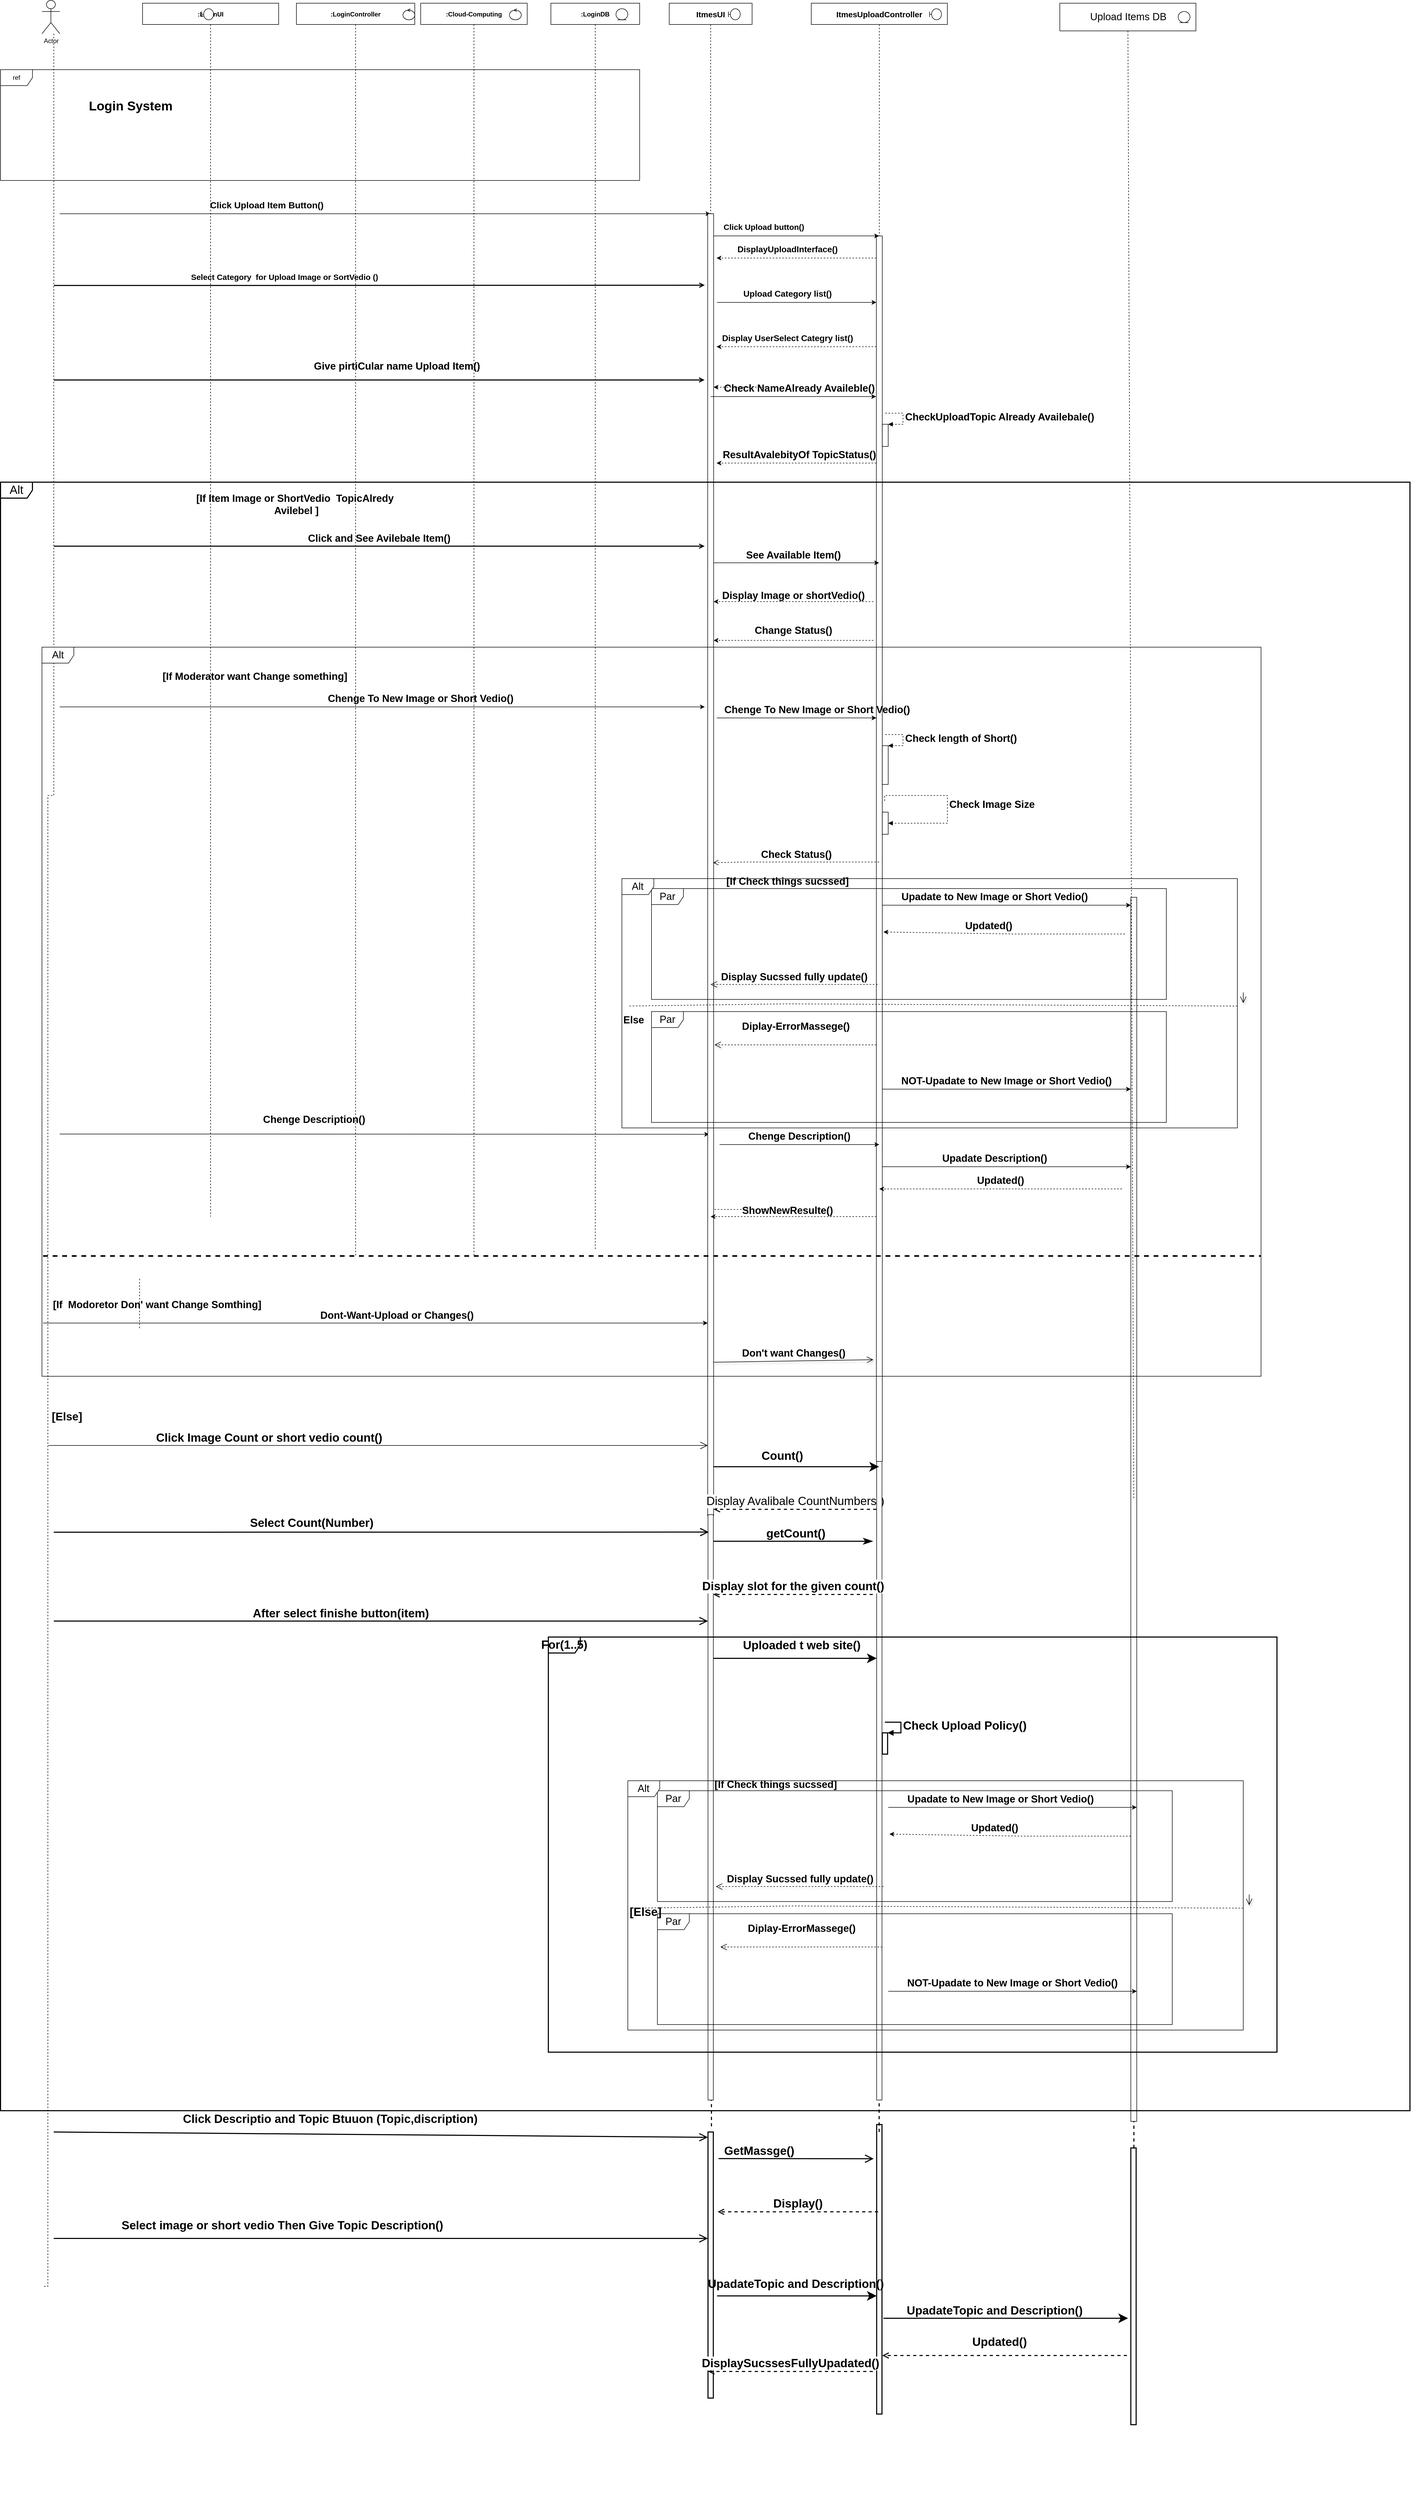 <mxfile version="20.4.0" type="device"><diagram id="O7pWeG9F_YyGVELq211X" name="Page-1"><mxGraphModel dx="5370" dy="1220" grid="1" gridSize="10" guides="1" tooltips="1" connect="1" arrows="1" fold="1" page="1" pageScale="1" pageWidth="850" pageHeight="1100" math="0" shadow="0"><root><mxCell id="0"/><mxCell id="1" parent="0"/><mxCell id="PBhsxK_g1EyP5RGGcFAa-299" value="" style="group" parent="1" vertex="1" connectable="0"><mxGeometry x="-3070" y="90" width="2370" height="4690" as="geometry"/></mxCell><mxCell id="PBhsxK_g1EyP5RGGcFAa-300" value="" style="group" parent="PBhsxK_g1EyP5RGGcFAa-299" vertex="1" connectable="0"><mxGeometry width="2370" height="4690" as="geometry"/></mxCell><mxCell id="PBhsxK_g1EyP5RGGcFAa-301" value=":LoginUI" style="shape=umlLifeline;perimeter=lifelinePerimeter;container=1;collapsible=0;recursiveResize=0;rounded=0;shadow=0;strokeWidth=1;fontStyle=1" parent="PBhsxK_g1EyP5RGGcFAa-300" vertex="1"><mxGeometry x="267.042" width="255.915" height="2280" as="geometry"/></mxCell><mxCell id="PBhsxK_g1EyP5RGGcFAa-302" value="" style="shape=umlBoundary;whiteSpace=wrap;html=1;" parent="PBhsxK_g1EyP5RGGcFAa-301" vertex="1"><mxGeometry x="111.268" y="10.411" width="22.254" height="20.822" as="geometry"/></mxCell><mxCell id="PBhsxK_g1EyP5RGGcFAa-303" value="[If Moderator want Change something]" style="text;align=center;fontStyle=1;verticalAlign=middle;spacingLeft=3;spacingRight=3;strokeColor=none;rotatable=0;points=[[0,0.5],[1,0.5]];portConstraint=eastwest;fontSize=19;html=0;" parent="PBhsxK_g1EyP5RGGcFAa-301" vertex="1"><mxGeometry x="166.901" y="1249.315" width="89.014" height="27.068" as="geometry"/></mxCell><mxCell id="PBhsxK_g1EyP5RGGcFAa-304" style="rounded=0;orthogonalLoop=1;jettySize=auto;html=1;entryX=0.236;entryY=0.707;entryDx=0;entryDy=0;entryPerimeter=0;" parent="PBhsxK_g1EyP5RGGcFAa-301" target="PBhsxK_g1EyP5RGGcFAa-328" edge="1"><mxGeometry relative="1" as="geometry"><mxPoint x="-155.775" y="2124.877" as="sourcePoint"/><mxPoint x="1057.042" y="2134.247" as="targetPoint"/><Array as="points"><mxPoint x="211.408" y="2124.877"/></Array></mxGeometry></mxCell><mxCell id="PBhsxK_g1EyP5RGGcFAa-305" value=":LoginController" style="shape=umlLifeline;perimeter=lifelinePerimeter;container=1;collapsible=0;recursiveResize=0;rounded=0;shadow=0;strokeWidth=1;fontStyle=1" parent="PBhsxK_g1EyP5RGGcFAa-300" vertex="1"><mxGeometry x="556.338" width="222.535" height="2352.877" as="geometry"/></mxCell><mxCell id="PBhsxK_g1EyP5RGGcFAa-306" value="" style="ellipse;shape=umlControl;whiteSpace=wrap;html=1;" parent="PBhsxK_g1EyP5RGGcFAa-305" vertex="1"><mxGeometry x="200.282" y="10.411" width="22.254" height="20.822" as="geometry"/></mxCell><mxCell id="PBhsxK_g1EyP5RGGcFAa-307" value="Select Category  for Upload Image or SortVedio ()" style="text;align=center;fontStyle=1;verticalAlign=middle;spacingLeft=3;spacingRight=3;strokeColor=none;rotatable=0;points=[[0,0.5],[1,0.5]];portConstraint=eastwest;fontSize=15;html=0;" parent="PBhsxK_g1EyP5RGGcFAa-305" vertex="1"><mxGeometry x="-66.761" y="499.726" width="89.014" height="27.068" as="geometry"/></mxCell><mxCell id="PBhsxK_g1EyP5RGGcFAa-308" value="[If Item Image or ShortVedio  TopicAlredy &#10;Avilebel ]" style="text;align=center;fontStyle=1;verticalAlign=middle;spacingLeft=3;spacingRight=3;strokeColor=none;rotatable=0;points=[[0,0.5],[1,0.5]];portConstraint=eastwest;fontSize=19;html=0;" parent="PBhsxK_g1EyP5RGGcFAa-305" vertex="1"><mxGeometry x="-44.507" y="926.575" width="89.014" height="27.068" as="geometry"/></mxCell><mxCell id="PBhsxK_g1EyP5RGGcFAa-309" style="rounded=0;orthogonalLoop=1;jettySize=auto;html=1;endArrow=open;endFill=0;strokeWidth=2;" parent="PBhsxK_g1EyP5RGGcFAa-305" edge="1"><mxGeometry relative="1" as="geometry"><mxPoint x="-455.919" y="1020.274" as="sourcePoint"/><mxPoint x="767.468" y="1020.274" as="targetPoint"/><Array as="points"><mxPoint x="-77.609" y="1020.274"/></Array></mxGeometry></mxCell><mxCell id="PBhsxK_g1EyP5RGGcFAa-310" value="&#10;Click and See Avilebale Item()" style="text;align=center;fontStyle=1;verticalAlign=middle;spacingLeft=3;spacingRight=3;strokeColor=none;rotatable=0;points=[[0,0.5],[1,0.5]];portConstraint=eastwest;fontSize=19;html=0;" parent="PBhsxK_g1EyP5RGGcFAa-305" vertex="1"><mxGeometry x="111.268" y="978.63" width="89.014" height="27.068" as="geometry"/></mxCell><mxCell id="PBhsxK_g1EyP5RGGcFAa-311" style="rounded=0;orthogonalLoop=1;jettySize=auto;html=1;" parent="PBhsxK_g1EyP5RGGcFAa-305" edge="1"><mxGeometry relative="1" as="geometry"><mxPoint x="-445.07" y="1322.192" as="sourcePoint"/><mxPoint x="767.746" y="1322.192" as="targetPoint"/><Array as="points"><mxPoint x="-66.761" y="1322.192"/></Array></mxGeometry></mxCell><mxCell id="PBhsxK_g1EyP5RGGcFAa-312" value="Chenge Description()" style="text;align=center;fontStyle=1;verticalAlign=middle;spacingLeft=3;spacingRight=3;strokeColor=none;rotatable=0;points=[[0,0.5],[1,0.5]];portConstraint=eastwest;fontSize=19;html=0;" parent="PBhsxK_g1EyP5RGGcFAa-305" vertex="1"><mxGeometry x="-11.127" y="2082.192" width="89.014" height="27.068" as="geometry"/></mxCell><mxCell id="PBhsxK_g1EyP5RGGcFAa-313" value=":Cloud-Computing" style="shape=umlLifeline;perimeter=lifelinePerimeter;container=1;collapsible=0;recursiveResize=0;rounded=0;shadow=0;strokeWidth=1;fontStyle=1" parent="PBhsxK_g1EyP5RGGcFAa-300" vertex="1"><mxGeometry x="790" width="200.282" height="2352.877" as="geometry"/></mxCell><mxCell id="PBhsxK_g1EyP5RGGcFAa-314" value="" style="ellipse;shape=umlControl;whiteSpace=wrap;html=1;" parent="PBhsxK_g1EyP5RGGcFAa-313" vertex="1"><mxGeometry x="166.901" y="10.411" width="22.254" height="20.822" as="geometry"/></mxCell><mxCell id="PBhsxK_g1EyP5RGGcFAa-315" value=":LoginDB" style="shape=umlLifeline;perimeter=lifelinePerimeter;container=1;collapsible=0;recursiveResize=0;rounded=0;shadow=0;strokeWidth=1;fontStyle=1" parent="PBhsxK_g1EyP5RGGcFAa-300" vertex="1"><mxGeometry x="1034.789" width="166.901" height="2342.466" as="geometry"/></mxCell><mxCell id="PBhsxK_g1EyP5RGGcFAa-316" value="" style="ellipse;shape=umlEntity;whiteSpace=wrap;html=1;" parent="PBhsxK_g1EyP5RGGcFAa-315" vertex="1"><mxGeometry x="122.394" y="10.411" width="22.254" height="20.822" as="geometry"/></mxCell><mxCell id="PBhsxK_g1EyP5RGGcFAa-317" style="rounded=0;orthogonalLoop=1;jettySize=auto;html=1;endArrow=open;endFill=0;strokeWidth=2;" parent="PBhsxK_g1EyP5RGGcFAa-315" edge="1"><mxGeometry relative="1" as="geometry"><mxPoint x="-934.37" y="530.345" as="sourcePoint"/><mxPoint x="289.296" y="529.918" as="targetPoint"/><Array as="points"><mxPoint x="-556.06" y="530.345"/></Array></mxGeometry></mxCell><mxCell id="PBhsxK_g1EyP5RGGcFAa-318" style="rounded=0;orthogonalLoop=1;jettySize=auto;html=1;endArrow=open;endFill=0;strokeWidth=2;" parent="PBhsxK_g1EyP5RGGcFAa-315" edge="1"><mxGeometry relative="1" as="geometry"><mxPoint x="-934.648" y="707.945" as="sourcePoint"/><mxPoint x="288.739" y="707.945" as="targetPoint"/><Array as="points"><mxPoint x="-556.338" y="707.945"/></Array></mxGeometry></mxCell><mxCell id="PBhsxK_g1EyP5RGGcFAa-319" style="edgeStyle=orthogonalEdgeStyle;rounded=0;orthogonalLoop=1;jettySize=auto;html=1;dashed=1;endArrow=none;endFill=0;startArrow=none;" parent="PBhsxK_g1EyP5RGGcFAa-300" source="PBhsxK_g1EyP5RGGcFAa-397" edge="1"><mxGeometry relative="1" as="geometry"><mxPoint x="261.479" y="2394.521" as="targetPoint"/><Array as="points"><mxPoint x="261.479" y="2384.11"/><mxPoint x="267.042" y="2384.11"/></Array><mxPoint x="105.704" y="687.123" as="sourcePoint"/></mxGeometry></mxCell><mxCell id="PBhsxK_g1EyP5RGGcFAa-320" value="Actor" style="shape=umlActor;verticalLabelPosition=bottom;verticalAlign=top;html=1;" parent="PBhsxK_g1EyP5RGGcFAa-300" vertex="1"><mxGeometry x="78.004" y="-5.21" width="33.38" height="62.466" as="geometry"/></mxCell><mxCell id="PBhsxK_g1EyP5RGGcFAa-321" value="ref" style="shape=umlFrame;whiteSpace=wrap;html=1;" parent="PBhsxK_g1EyP5RGGcFAa-300" vertex="1"><mxGeometry y="124.932" width="1201.69" height="208.219" as="geometry"/></mxCell><mxCell id="PBhsxK_g1EyP5RGGcFAa-322" value="Login System" style="text;align=center;fontStyle=1;verticalAlign=middle;spacingLeft=3;spacingRight=3;strokeColor=none;rotatable=0;points=[[0,0.5],[1,0.5]];portConstraint=eastwest;fontSize=24;" parent="PBhsxK_g1EyP5RGGcFAa-300" vertex="1"><mxGeometry x="200.282" y="176.986" width="89.014" height="27.068" as="geometry"/></mxCell><mxCell id="PBhsxK_g1EyP5RGGcFAa-323" style="rounded=0;orthogonalLoop=1;jettySize=auto;html=1;" parent="PBhsxK_g1EyP5RGGcFAa-300" target="PBhsxK_g1EyP5RGGcFAa-325" edge="1"><mxGeometry relative="1" as="geometry"><mxPoint x="111.268" y="395.616" as="sourcePoint"/><Array as="points"><mxPoint x="489.577" y="395.616"/></Array></mxGeometry></mxCell><mxCell id="PBhsxK_g1EyP5RGGcFAa-324" value="" style="edgeStyle=orthogonalEdgeStyle;rounded=0;orthogonalLoop=1;jettySize=auto;html=1;dashed=1;endArrow=none;endFill=0;" parent="PBhsxK_g1EyP5RGGcFAa-300" source="PBhsxK_g1EyP5RGGcFAa-320" edge="1"><mxGeometry relative="1" as="geometry"><mxPoint x="80" y="4290" as="targetPoint"/><Array as="points"><mxPoint x="100.141" y="1488.767"/><mxPoint x="89.014" y="1488.767"/></Array><mxPoint x="105.704" y="62.466" as="sourcePoint"/></mxGeometry></mxCell><mxCell id="PBhsxK_g1EyP5RGGcFAa-325" value="ItmesUI" style="shape=umlLifeline;perimeter=lifelinePerimeter;container=1;collapsible=0;recursiveResize=0;rounded=0;shadow=0;strokeWidth=1;fontStyle=1;fontSize=15;" parent="PBhsxK_g1EyP5RGGcFAa-300" vertex="1"><mxGeometry x="1257.324" width="155.775" height="3800.0" as="geometry"/></mxCell><mxCell id="PBhsxK_g1EyP5RGGcFAa-326" value="" style="shape=umlBoundary;whiteSpace=wrap;html=1;" parent="PBhsxK_g1EyP5RGGcFAa-325" vertex="1"><mxGeometry x="111.268" y="10.411" width="22.254" height="20.822" as="geometry"/></mxCell><mxCell id="PBhsxK_g1EyP5RGGcFAa-327" style="edgeStyle=none;rounded=0;orthogonalLoop=1;jettySize=auto;html=1;dashed=1;fontSize=19;endArrow=classic;endFill=1;" parent="PBhsxK_g1EyP5RGGcFAa-325" source="PBhsxK_g1EyP5RGGcFAa-328" target="PBhsxK_g1EyP5RGGcFAa-325" edge="1"><mxGeometry relative="1" as="geometry"/></mxCell><mxCell id="PBhsxK_g1EyP5RGGcFAa-328" value="" style="html=1;points=[];perimeter=orthogonalPerimeter;fontSize=15;" parent="PBhsxK_g1EyP5RGGcFAa-325" vertex="1"><mxGeometry x="72.324" y="395.616" width="11.127" height="2446.575" as="geometry"/></mxCell><mxCell id="PBhsxK_g1EyP5RGGcFAa-329" value="Click Upload Item Button()" style="text;align=center;fontStyle=1;verticalAlign=middle;spacingLeft=3;spacingRight=3;strokeColor=none;rotatable=0;points=[[0,0.5],[1,0.5]];portConstraint=eastwest;fontSize=17;" parent="PBhsxK_g1EyP5RGGcFAa-300" vertex="1"><mxGeometry x="456.197" y="364.384" width="89.014" height="27.068" as="geometry"/></mxCell><mxCell id="PBhsxK_g1EyP5RGGcFAa-330" value="ItmesUploadController" style="shape=umlLifeline;perimeter=lifelinePerimeter;container=1;collapsible=0;recursiveResize=0;rounded=0;shadow=0;strokeWidth=1;fontStyle=1;fontSize=15;" parent="PBhsxK_g1EyP5RGGcFAa-300" vertex="1"><mxGeometry x="1524.366" width="255.915" height="2935.89" as="geometry"/></mxCell><mxCell id="PBhsxK_g1EyP5RGGcFAa-331" value="" style="shape=umlBoundary;whiteSpace=wrap;html=1;" parent="PBhsxK_g1EyP5RGGcFAa-330" vertex="1"><mxGeometry x="222.535" y="10.411" width="22.254" height="20.822" as="geometry"/></mxCell><mxCell id="PBhsxK_g1EyP5RGGcFAa-332" value="" style="html=1;points=[];perimeter=orthogonalPerimeter;fontSize=15;" parent="PBhsxK_g1EyP5RGGcFAa-330" vertex="1"><mxGeometry x="122.39" y="437.26" width="11.13" height="2302.74" as="geometry"/></mxCell><mxCell id="PBhsxK_g1EyP5RGGcFAa-333" style="edgeStyle=none;rounded=0;orthogonalLoop=1;jettySize=auto;html=1;fontSize=15;" parent="PBhsxK_g1EyP5RGGcFAa-330" edge="1"><mxGeometry relative="1" as="geometry"><mxPoint x="-177.472" y="562.192" as="sourcePoint"/><mxPoint x="122.394" y="562.192" as="targetPoint"/><Array as="points"><mxPoint x="-16.134" y="562.192"/></Array></mxGeometry></mxCell><mxCell id="PBhsxK_g1EyP5RGGcFAa-334" value="" style="html=1;points=[];perimeter=orthogonalPerimeter;fontSize=19;" parent="PBhsxK_g1EyP5RGGcFAa-330" vertex="1"><mxGeometry x="133.521" y="791.233" width="11.127" height="41.644" as="geometry"/></mxCell><mxCell id="PBhsxK_g1EyP5RGGcFAa-335" value="&lt;b&gt;CheckUploadTopic Already Availebale()&lt;/b&gt;" style="edgeStyle=orthogonalEdgeStyle;html=1;align=left;spacingLeft=2;endArrow=block;rounded=0;entryX=1;entryY=0;dashed=1;fontSize=19;" parent="PBhsxK_g1EyP5RGGcFAa-330" target="PBhsxK_g1EyP5RGGcFAa-334" edge="1"><mxGeometry relative="1" as="geometry"><mxPoint x="139.085" y="770.411" as="sourcePoint"/><Array as="points"><mxPoint x="172.465" y="770.411"/></Array></mxGeometry></mxCell><mxCell id="PBhsxK_g1EyP5RGGcFAa-336" value="Chenge To New Image or Short Vedio()" style="text;align=center;fontStyle=1;verticalAlign=middle;spacingLeft=3;spacingRight=3;strokeColor=none;rotatable=0;points=[[0,0.5],[1,0.5]];portConstraint=eastwest;fontSize=19;html=0;" parent="PBhsxK_g1EyP5RGGcFAa-330" vertex="1"><mxGeometry x="-33.38" y="1311.781" width="89.014" height="27.068" as="geometry"/></mxCell><mxCell id="PBhsxK_g1EyP5RGGcFAa-337" value="" style="html=1;points=[];perimeter=orthogonalPerimeter;fontSize=19;" parent="PBhsxK_g1EyP5RGGcFAa-330" vertex="1"><mxGeometry x="133.521" y="1395.068" width="11.127" height="72.877" as="geometry"/></mxCell><mxCell id="PBhsxK_g1EyP5RGGcFAa-338" value="&lt;b&gt;Check length of Short()&lt;/b&gt;" style="edgeStyle=orthogonalEdgeStyle;html=1;align=left;spacingLeft=2;endArrow=block;rounded=0;entryX=1;entryY=0;dashed=1;fontSize=19;" parent="PBhsxK_g1EyP5RGGcFAa-330" target="PBhsxK_g1EyP5RGGcFAa-337" edge="1"><mxGeometry relative="1" as="geometry"><mxPoint x="139.085" y="1374.247" as="sourcePoint"/><Array as="points"><mxPoint x="172.465" y="1374.247"/></Array></mxGeometry></mxCell><mxCell id="PBhsxK_g1EyP5RGGcFAa-339" value="" style="html=1;points=[];perimeter=orthogonalPerimeter;fontSize=19;" parent="PBhsxK_g1EyP5RGGcFAa-330" vertex="1"><mxGeometry x="133.521" y="1520" width="11.127" height="41.644" as="geometry"/></mxCell><mxCell id="PBhsxK_g1EyP5RGGcFAa-340" value="&lt;b&gt;Check Image Size&lt;/b&gt;" style="edgeStyle=orthogonalEdgeStyle;html=1;align=left;spacingLeft=2;endArrow=block;rounded=0;dashed=1;fontSize=19;exitX=1.4;exitY=0.461;exitDx=0;exitDy=0;exitPerimeter=0;" parent="PBhsxK_g1EyP5RGGcFAa-330" source="PBhsxK_g1EyP5RGGcFAa-332" edge="1"><mxGeometry relative="1" as="geometry"><mxPoint x="155.775" y="1488.767" as="sourcePoint"/><Array as="points"><mxPoint x="137.972" y="1488.767"/><mxPoint x="255.915" y="1488.767"/><mxPoint x="255.915" y="1540.822"/></Array><mxPoint x="144.648" y="1540.822" as="targetPoint"/></mxGeometry></mxCell><mxCell id="PBhsxK_g1EyP5RGGcFAa-341" value="&lt;b&gt;Diplay-ErrorMassege()&lt;/b&gt;" style="html=1;verticalAlign=bottom;endArrow=open;dashed=1;endSize=10;rounded=0;fontSize=19;sketch=0;shadow=1;" parent="PBhsxK_g1EyP5RGGcFAa-330" edge="1"><mxGeometry y="-20" relative="1" as="geometry"><mxPoint x="122.394" y="1957.26" as="sourcePoint"/><mxPoint x="-181.934" y="1957.26" as="targetPoint"/><mxPoint as="offset"/></mxGeometry></mxCell><mxCell id="iJ_5roQ-ZvovKacC_Kur-14" value="Display Avalibale CountNumbers()" style="html=1;verticalAlign=bottom;endArrow=open;dashed=1;endSize=8;rounded=0;strokeWidth=2;fontSize=22;" edge="1" parent="PBhsxK_g1EyP5RGGcFAa-330" target="PBhsxK_g1EyP5RGGcFAa-328"><mxGeometry relative="1" as="geometry"><mxPoint x="122.394" y="2830" as="sourcePoint"/><mxPoint x="42.394" y="2830" as="targetPoint"/></mxGeometry></mxCell><mxCell id="PBhsxK_g1EyP5RGGcFAa-342" style="edgeStyle=none;rounded=0;orthogonalLoop=1;jettySize=auto;html=1;fontSize=15;" parent="PBhsxK_g1EyP5RGGcFAa-300" source="PBhsxK_g1EyP5RGGcFAa-328" target="PBhsxK_g1EyP5RGGcFAa-330" edge="1"><mxGeometry relative="1" as="geometry"><Array as="points"><mxPoint x="1502.113" y="437.26"/></Array></mxGeometry></mxCell><mxCell id="PBhsxK_g1EyP5RGGcFAa-343" value="Click Upload button()" style="text;align=center;fontStyle=1;verticalAlign=middle;spacingLeft=3;spacingRight=3;strokeColor=none;rotatable=0;points=[[0,0.5],[1,0.5]];portConstraint=eastwest;fontSize=15;html=0;" parent="PBhsxK_g1EyP5RGGcFAa-300" vertex="1"><mxGeometry x="1390.845" y="406.027" width="89.014" height="27.068" as="geometry"/></mxCell><mxCell id="PBhsxK_g1EyP5RGGcFAa-344" value="" style="edgeStyle=none;rounded=0;orthogonalLoop=1;jettySize=auto;html=1;fontSize=15;dashed=1;endArrow=classic;endFill=1;" parent="PBhsxK_g1EyP5RGGcFAa-300" source="PBhsxK_g1EyP5RGGcFAa-332" edge="1"><mxGeometry x="-0.111" relative="1" as="geometry"><mxPoint x="1346.338" y="478.904" as="targetPoint"/><Array as="points"><mxPoint x="1479.859" y="478.904"/></Array><mxPoint as="offset"/></mxGeometry></mxCell><mxCell id="PBhsxK_g1EyP5RGGcFAa-345" value="DisplayUploadInterface()" style="text;align=center;fontStyle=1;verticalAlign=middle;spacingLeft=3;spacingRight=3;strokeColor=none;rotatable=0;points=[[0,0.5],[1,0.5]];portConstraint=eastwest;fontSize=16;html=0;" parent="PBhsxK_g1EyP5RGGcFAa-300" vertex="1"><mxGeometry x="1435.352" y="447.671" width="89.014" height="27.068" as="geometry"/></mxCell><mxCell id="PBhsxK_g1EyP5RGGcFAa-346" value="Upload Category list()" style="text;align=center;fontStyle=1;verticalAlign=middle;spacingLeft=3;spacingRight=3;strokeColor=none;rotatable=0;points=[[0,0.5],[1,0.5]];portConstraint=eastwest;fontSize=16;html=0;" parent="PBhsxK_g1EyP5RGGcFAa-300" vertex="1"><mxGeometry x="1435.352" y="530.959" width="89.014" height="27.068" as="geometry"/></mxCell><mxCell id="PBhsxK_g1EyP5RGGcFAa-347" value="" style="edgeStyle=none;rounded=0;orthogonalLoop=1;jettySize=auto;html=1;fontSize=15;dashed=1;endArrow=classic;endFill=1;" parent="PBhsxK_g1EyP5RGGcFAa-300" edge="1"><mxGeometry x="-0.111" relative="1" as="geometry"><mxPoint x="1646.761" y="645.479" as="sourcePoint"/><mxPoint x="1346.338" y="645.479" as="targetPoint"/><Array as="points"><mxPoint x="1479.859" y="645.479"/></Array><mxPoint as="offset"/></mxGeometry></mxCell><mxCell id="PBhsxK_g1EyP5RGGcFAa-348" value="Display UserSelect Categry list()" style="text;align=center;fontStyle=1;verticalAlign=middle;spacingLeft=3;spacingRight=3;strokeColor=none;rotatable=0;points=[[0,0.5],[1,0.5]];portConstraint=eastwest;fontSize=16;html=0;" parent="PBhsxK_g1EyP5RGGcFAa-300" vertex="1"><mxGeometry x="1435.352" y="614.247" width="89.014" height="27.068" as="geometry"/></mxCell><mxCell id="PBhsxK_g1EyP5RGGcFAa-349" value="Give pirtiCular name Upload Item()" style="text;align=center;fontStyle=1;verticalAlign=middle;spacingLeft=3;spacingRight=3;strokeColor=none;rotatable=0;points=[[0,0.5],[1,0.5]];portConstraint=eastwest;fontSize=19;html=0;" parent="PBhsxK_g1EyP5RGGcFAa-300" vertex="1"><mxGeometry x="700.986" y="666.301" width="89.014" height="27.068" as="geometry"/></mxCell><mxCell id="PBhsxK_g1EyP5RGGcFAa-350" style="edgeStyle=none;rounded=0;orthogonalLoop=1;jettySize=auto;html=1;fontSize=15;" parent="PBhsxK_g1EyP5RGGcFAa-300" edge="1"><mxGeometry relative="1" as="geometry"><mxPoint x="1335.211" y="739.178" as="sourcePoint"/><mxPoint x="1646.204" y="739.178" as="targetPoint"/><Array as="points"><mxPoint x="1490.43" y="739.178"/></Array></mxGeometry></mxCell><mxCell id="PBhsxK_g1EyP5RGGcFAa-351" value="" style="edgeStyle=none;rounded=0;orthogonalLoop=1;jettySize=auto;html=1;dashed=1;fontSize=19;endArrow=classic;endFill=1;" parent="PBhsxK_g1EyP5RGGcFAa-300" source="PBhsxK_g1EyP5RGGcFAa-352" target="PBhsxK_g1EyP5RGGcFAa-328" edge="1"><mxGeometry relative="1" as="geometry"/></mxCell><mxCell id="PBhsxK_g1EyP5RGGcFAa-352" value="Check NameAlready Availeble()" style="text;align=center;fontStyle=1;verticalAlign=middle;spacingLeft=3;spacingRight=3;strokeColor=none;rotatable=0;points=[[0,0.5],[1,0.5]];portConstraint=eastwest;fontSize=19;html=0;" parent="PBhsxK_g1EyP5RGGcFAa-300" vertex="1"><mxGeometry x="1457.606" y="707.945" width="89.014" height="27.068" as="geometry"/></mxCell><mxCell id="PBhsxK_g1EyP5RGGcFAa-353" value="" style="edgeStyle=none;rounded=0;orthogonalLoop=1;jettySize=auto;html=1;fontSize=15;dashed=1;endArrow=classic;endFill=1;" parent="PBhsxK_g1EyP5RGGcFAa-300" edge="1"><mxGeometry x="-0.111" relative="1" as="geometry"><mxPoint x="1646.761" y="864.11" as="sourcePoint"/><mxPoint x="1346.338" y="864.11" as="targetPoint"/><Array as="points"><mxPoint x="1479.859" y="864.11"/></Array><mxPoint as="offset"/></mxGeometry></mxCell><mxCell id="PBhsxK_g1EyP5RGGcFAa-354" value="ResultAvalebityOf TopicStatus()" style="text;align=center;fontStyle=1;verticalAlign=middle;spacingLeft=3;spacingRight=3;strokeColor=none;rotatable=0;points=[[0,0.5],[1,0.5]];portConstraint=eastwest;fontSize=19;html=0;" parent="PBhsxK_g1EyP5RGGcFAa-300" vertex="1"><mxGeometry x="1457.606" y="832.877" width="89.014" height="27.068" as="geometry"/></mxCell><mxCell id="PBhsxK_g1EyP5RGGcFAa-355" style="edgeStyle=none;rounded=0;orthogonalLoop=1;jettySize=auto;html=1;fontSize=19;endArrow=classic;endFill=1;" parent="PBhsxK_g1EyP5RGGcFAa-300" source="PBhsxK_g1EyP5RGGcFAa-328" target="PBhsxK_g1EyP5RGGcFAa-330" edge="1"><mxGeometry relative="1" as="geometry"><Array as="points"><mxPoint x="1502.113" y="1051.507"/></Array></mxGeometry></mxCell><mxCell id="PBhsxK_g1EyP5RGGcFAa-356" value="&#10;See Available Item()" style="text;align=center;fontStyle=1;verticalAlign=middle;spacingLeft=3;spacingRight=3;strokeColor=none;rotatable=0;points=[[0,0.5],[1,0.5]];portConstraint=eastwest;fontSize=19;html=0;" parent="PBhsxK_g1EyP5RGGcFAa-300" vertex="1"><mxGeometry x="1446.479" y="1009.863" width="89.014" height="27.068" as="geometry"/></mxCell><mxCell id="PBhsxK_g1EyP5RGGcFAa-357" value="" style="edgeStyle=none;rounded=0;orthogonalLoop=1;jettySize=auto;html=1;fontSize=15;dashed=1;endArrow=classic;endFill=1;" parent="PBhsxK_g1EyP5RGGcFAa-300" edge="1"><mxGeometry x="-0.111" relative="1" as="geometry"><mxPoint x="1641.197" y="1124.384" as="sourcePoint"/><mxPoint x="1340.775" y="1124.384" as="targetPoint"/><Array as="points"><mxPoint x="1474.296" y="1124.384"/></Array><mxPoint as="offset"/></mxGeometry></mxCell><mxCell id="PBhsxK_g1EyP5RGGcFAa-358" value="Display Image or shortVedio()" style="text;align=center;fontStyle=1;verticalAlign=middle;spacingLeft=3;spacingRight=3;strokeColor=none;rotatable=0;points=[[0,0.5],[1,0.5]];portConstraint=eastwest;fontSize=19;html=0;" parent="PBhsxK_g1EyP5RGGcFAa-300" vertex="1"><mxGeometry x="1446.479" y="1097.315" width="89.014" height="27.068" as="geometry"/></mxCell><mxCell id="PBhsxK_g1EyP5RGGcFAa-359" value="" style="text;strokeColor=none;fillColor=none;align=left;verticalAlign=middle;spacingTop=-1;spacingLeft=4;spacingRight=4;rotatable=0;labelPosition=right;points=[];portConstraint=eastwest;fontSize=19;html=0;" parent="PBhsxK_g1EyP5RGGcFAa-300" vertex="1"><mxGeometry x="745.493" y="791.233" width="22.254" height="14.575" as="geometry"/></mxCell><mxCell id="PBhsxK_g1EyP5RGGcFAa-360" value="Chenge To New Image or Short Vedio()" style="text;align=center;fontStyle=1;verticalAlign=middle;spacingLeft=3;spacingRight=3;strokeColor=none;rotatable=0;points=[[0,0.5],[1,0.5]];portConstraint=eastwest;fontSize=19;html=0;" parent="PBhsxK_g1EyP5RGGcFAa-300" vertex="1"><mxGeometry x="745.493" y="1290.959" width="89.014" height="27.068" as="geometry"/></mxCell><mxCell id="PBhsxK_g1EyP5RGGcFAa-361" style="edgeStyle=none;rounded=0;orthogonalLoop=1;jettySize=auto;html=1;fontSize=19;endArrow=classic;endFill=1;" parent="PBhsxK_g1EyP5RGGcFAa-300" edge="1"><mxGeometry relative="1" as="geometry"><mxPoint x="1346.616" y="1343.014" as="sourcePoint"/><mxPoint x="1646.761" y="1343.014" as="targetPoint"/><Array as="points"><mxPoint x="1507.954" y="1343.014"/></Array></mxGeometry></mxCell><mxCell id="PBhsxK_g1EyP5RGGcFAa-362" style="edgeStyle=none;rounded=0;orthogonalLoop=1;jettySize=auto;html=1;fontSize=19;endArrow=none;endFill=0;dashed=1;startArrow=none;" parent="PBhsxK_g1EyP5RGGcFAa-300" source="PBhsxK_g1EyP5RGGcFAa-365" edge="1"><mxGeometry relative="1" as="geometry"><mxPoint x="2136.338" y="2300.822" as="targetPoint"/></mxGeometry></mxCell><mxCell id="PBhsxK_g1EyP5RGGcFAa-363" value="Upload Items DB" style="html=1;fontSize=19;" parent="PBhsxK_g1EyP5RGGcFAa-300" vertex="1"><mxGeometry x="1991.69" width="255.915" height="52.055" as="geometry"/></mxCell><mxCell id="PBhsxK_g1EyP5RGGcFAa-364" value="" style="ellipse;shape=umlEntity;whiteSpace=wrap;html=1;" parent="PBhsxK_g1EyP5RGGcFAa-300" vertex="1"><mxGeometry x="2214.225" y="15.616" width="22.254" height="20.822" as="geometry"/></mxCell><mxCell id="PBhsxK_g1EyP5RGGcFAa-365" value="" style="html=1;points=[];perimeter=orthogonalPerimeter;fontSize=19;" parent="PBhsxK_g1EyP5RGGcFAa-300" vertex="1"><mxGeometry x="2125.21" y="1680" width="11.13" height="2300" as="geometry"/></mxCell><mxCell id="PBhsxK_g1EyP5RGGcFAa-366" value="" style="edgeStyle=none;rounded=0;orthogonalLoop=1;jettySize=auto;html=1;fontSize=19;endArrow=none;endFill=0;dashed=1;" parent="PBhsxK_g1EyP5RGGcFAa-300" source="PBhsxK_g1EyP5RGGcFAa-363" edge="1"><mxGeometry relative="1" as="geometry"><mxPoint x="2130.775" y="2810.959" as="targetPoint"/><mxPoint x="2119.839" y="52.055" as="sourcePoint"/></mxGeometry></mxCell><mxCell id="PBhsxK_g1EyP5RGGcFAa-367" value="Upadate to New Image or Short Vedio()" style="text;align=center;fontStyle=1;verticalAlign=middle;spacingLeft=3;spacingRight=3;strokeColor=none;rotatable=0;points=[[0,0.5],[1,0.5]];portConstraint=eastwest;fontSize=19;html=0;" parent="PBhsxK_g1EyP5RGGcFAa-300" vertex="1"><mxGeometry x="1824.789" y="1663.671" width="89.014" height="27.068" as="geometry"/></mxCell><mxCell id="PBhsxK_g1EyP5RGGcFAa-368" value="" style="edgeStyle=none;rounded=0;orthogonalLoop=1;jettySize=auto;html=1;fontSize=15;dashed=1;endArrow=classic;endFill=1;entryX=1.2;entryY=0.568;entryDx=0;entryDy=0;entryPerimeter=0;" parent="PBhsxK_g1EyP5RGGcFAa-300" target="PBhsxK_g1EyP5RGGcFAa-332" edge="1"><mxGeometry x="-0.111" relative="1" as="geometry"><mxPoint x="2114.085" y="1749.041" as="sourcePoint"/><mxPoint x="1669.014" y="1749.041" as="targetPoint"/><Array as="points"><mxPoint x="1913.803" y="1749.041"/></Array><mxPoint as="offset"/></mxGeometry></mxCell><mxCell id="PBhsxK_g1EyP5RGGcFAa-369" value="Updated()" style="text;align=center;fontStyle=1;verticalAlign=middle;spacingLeft=3;spacingRight=3;strokeColor=none;rotatable=0;points=[[0,0.5],[1,0.5]];portConstraint=eastwest;fontSize=19;html=0;" parent="PBhsxK_g1EyP5RGGcFAa-300" vertex="1"><mxGeometry x="1813.662" y="1717.808" width="89.014" height="27.068" as="geometry"/></mxCell><mxCell id="PBhsxK_g1EyP5RGGcFAa-370" value="Chenge Description()" style="text;align=center;fontStyle=1;verticalAlign=middle;spacingLeft=3;spacingRight=3;strokeColor=none;rotatable=0;points=[[0,0.5],[1,0.5]];portConstraint=eastwest;fontSize=19;html=0;" parent="PBhsxK_g1EyP5RGGcFAa-300" vertex="1"><mxGeometry x="1457.606" y="2113.425" width="89.014" height="27.068" as="geometry"/></mxCell><mxCell id="PBhsxK_g1EyP5RGGcFAa-371" style="edgeStyle=none;rounded=0;orthogonalLoop=1;jettySize=auto;html=1;fontSize=19;endArrow=classic;endFill=1;" parent="PBhsxK_g1EyP5RGGcFAa-300" edge="1"><mxGeometry relative="1" as="geometry"><mxPoint x="1657.887" y="2186.301" as="sourcePoint"/><mxPoint x="2125.211" y="2186.301" as="targetPoint"/><Array as="points"><mxPoint x="1830.352" y="2186.301"/></Array></mxGeometry></mxCell><mxCell id="PBhsxK_g1EyP5RGGcFAa-372" value="Upadate Description()" style="text;align=center;fontStyle=1;verticalAlign=middle;spacingLeft=3;spacingRight=3;strokeColor=none;rotatable=0;points=[[0,0.5],[1,0.5]];portConstraint=eastwest;fontSize=19;html=0;" parent="PBhsxK_g1EyP5RGGcFAa-300" vertex="1"><mxGeometry x="1824.789" y="2155.068" width="89.014" height="27.068" as="geometry"/></mxCell><mxCell id="PBhsxK_g1EyP5RGGcFAa-373" value="" style="edgeStyle=none;rounded=0;orthogonalLoop=1;jettySize=auto;html=1;fontSize=15;dashed=1;endArrow=classic;endFill=1;" parent="PBhsxK_g1EyP5RGGcFAa-300" edge="1"><mxGeometry x="-0.111" relative="1" as="geometry"><mxPoint x="2108.521" y="2227.945" as="sourcePoint"/><mxPoint x="1652.324" y="2227.945" as="targetPoint"/><Array as="points"><mxPoint x="1941.62" y="2227.945"/></Array><mxPoint as="offset"/></mxGeometry></mxCell><mxCell id="PBhsxK_g1EyP5RGGcFAa-374" value="Updated()" style="text;align=center;fontStyle=1;verticalAlign=middle;spacingLeft=3;spacingRight=3;strokeColor=none;rotatable=0;points=[[0,0.5],[1,0.5]];portConstraint=eastwest;fontSize=19;html=0;" parent="PBhsxK_g1EyP5RGGcFAa-300" vertex="1"><mxGeometry x="1835.915" y="2196.712" width="89.014" height="27.068" as="geometry"/></mxCell><mxCell id="PBhsxK_g1EyP5RGGcFAa-375" value="" style="edgeStyle=none;rounded=0;orthogonalLoop=1;jettySize=auto;html=1;fontSize=15;dashed=1;endArrow=classic;endFill=1;" parent="PBhsxK_g1EyP5RGGcFAa-300" edge="1"><mxGeometry x="-0.111" relative="1" as="geometry"><mxPoint x="1646.761" y="2280" as="sourcePoint"/><mxPoint x="1335.211" y="2280" as="targetPoint"/><Array as="points"><mxPoint x="1591.127" y="2280"/></Array><mxPoint as="offset"/></mxGeometry></mxCell><mxCell id="PBhsxK_g1EyP5RGGcFAa-376" value="" style="edgeStyle=none;rounded=0;orthogonalLoop=1;jettySize=auto;html=1;dashed=1;fontSize=19;endArrow=none;endFill=0;" parent="PBhsxK_g1EyP5RGGcFAa-300" source="PBhsxK_g1EyP5RGGcFAa-377" target="PBhsxK_g1EyP5RGGcFAa-328" edge="1"><mxGeometry relative="1" as="geometry"/></mxCell><mxCell id="PBhsxK_g1EyP5RGGcFAa-377" value="ShowNewResulte()" style="text;align=center;fontStyle=1;verticalAlign=middle;spacingLeft=3;spacingRight=3;strokeColor=none;rotatable=0;points=[[0,0.5],[1,0.5]];portConstraint=eastwest;fontSize=19;html=0;" parent="PBhsxK_g1EyP5RGGcFAa-300" vertex="1"><mxGeometry x="1435.352" y="2252.932" width="89.014" height="27.068" as="geometry"/></mxCell><mxCell id="PBhsxK_g1EyP5RGGcFAa-378" value="" style="edgeStyle=none;rounded=0;orthogonalLoop=1;jettySize=auto;html=1;fontSize=15;dashed=1;endArrow=classic;endFill=1;" parent="PBhsxK_g1EyP5RGGcFAa-300" edge="1"><mxGeometry x="-0.111" relative="1" as="geometry"><mxPoint x="1641.197" y="1197.26" as="sourcePoint"/><mxPoint x="1340.775" y="1197.26" as="targetPoint"/><Array as="points"><mxPoint x="1474.296" y="1197.26"/></Array><mxPoint as="offset"/></mxGeometry></mxCell><mxCell id="PBhsxK_g1EyP5RGGcFAa-379" value="Change Status()" style="text;align=center;fontStyle=1;verticalAlign=middle;spacingLeft=3;spacingRight=3;strokeColor=none;rotatable=0;points=[[0,0.5],[1,0.5]];portConstraint=eastwest;fontSize=19;html=0;" parent="PBhsxK_g1EyP5RGGcFAa-300" vertex="1"><mxGeometry x="1446.479" y="1162.904" width="89.014" height="27.068" as="geometry"/></mxCell><mxCell id="PBhsxK_g1EyP5RGGcFAa-380" style="edgeStyle=none;rounded=0;orthogonalLoop=1;jettySize=auto;html=1;fontSize=19;endArrow=classic;endFill=1;" parent="PBhsxK_g1EyP5RGGcFAa-300" edge="1"><mxGeometry relative="1" as="geometry"><mxPoint x="1352.046" y="2144.658" as="sourcePoint"/><mxPoint x="1652.19" y="2144.658" as="targetPoint"/><Array as="points"><mxPoint x="1513.384" y="2144.658"/></Array></mxGeometry></mxCell><mxCell id="PBhsxK_g1EyP5RGGcFAa-381" value="" style="edgeStyle=none;rounded=0;orthogonalLoop=1;jettySize=auto;html=1;fontSize=15;dashed=1;endArrow=none;endFill=0;entryX=0;entryY=1;entryDx=0;entryDy=0;entryPerimeter=0;" parent="PBhsxK_g1EyP5RGGcFAa-300" target="PBhsxK_g1EyP5RGGcFAa-394" edge="1"><mxGeometry x="-0.111" relative="1" as="geometry"><mxPoint x="2325.493" y="1884.384" as="sourcePoint"/><mxPoint x="1351.901" y="1207.671" as="targetPoint"/><Array as="points"><mxPoint x="1479.859" y="1880.219"/></Array><mxPoint as="offset"/></mxGeometry></mxCell><mxCell id="PBhsxK_g1EyP5RGGcFAa-382" style="edgeStyle=none;rounded=0;orthogonalLoop=1;jettySize=auto;html=1;fontSize=19;endArrow=classic;endFill=1;" parent="PBhsxK_g1EyP5RGGcFAa-300" edge="1"><mxGeometry relative="1" as="geometry"><mxPoint x="1657.887" y="1694.904" as="sourcePoint"/><mxPoint x="2125.211" y="1694.904" as="targetPoint"/><Array as="points"><mxPoint x="1819.225" y="1694.904"/></Array></mxGeometry></mxCell><mxCell id="PBhsxK_g1EyP5RGGcFAa-383" value="&lt;b&gt;Check Status()&lt;/b&gt;" style="html=1;verticalAlign=bottom;endArrow=open;dashed=1;endSize=8;rounded=0;fontSize=19;entryX=0.529;entryY=0.425;entryDx=0;entryDy=0;entryPerimeter=0;" parent="PBhsxK_g1EyP5RGGcFAa-300" source="PBhsxK_g1EyP5RGGcFAa-330" target="PBhsxK_g1EyP5RGGcFAa-325" edge="1"><mxGeometry relative="1" as="geometry"><mxPoint x="1279.577" y="1926.027" as="sourcePoint"/><mxPoint x="1346.338" y="1624.11" as="targetPoint"/><Array as="points"><mxPoint x="1401.972" y="1613.699"/></Array></mxGeometry></mxCell><mxCell id="PBhsxK_g1EyP5RGGcFAa-384" value="[If Check things sucssed]" style="text;align=center;fontStyle=1;verticalAlign=middle;spacingLeft=3;spacingRight=3;strokeColor=none;rotatable=0;points=[[0,0.5],[1,0.5]];portConstraint=eastwest;fontSize=19;html=0;" parent="PBhsxK_g1EyP5RGGcFAa-300" vertex="1"><mxGeometry x="1435.352" y="1634.521" width="89.014" height="27.068" as="geometry"/></mxCell><mxCell id="PBhsxK_g1EyP5RGGcFAa-385" value="&lt;b&gt;Display Sucssed fully update()&lt;/b&gt;" style="html=1;verticalAlign=bottom;endArrow=open;dashed=1;endSize=10;rounded=0;fontSize=19;exitX=0.487;exitY=0.628;exitDx=0;exitDy=0;exitPerimeter=0;sketch=0;shadow=1;" parent="PBhsxK_g1EyP5RGGcFAa-300" source="PBhsxK_g1EyP5RGGcFAa-330" target="PBhsxK_g1EyP5RGGcFAa-325" edge="1"><mxGeometry relative="1" as="geometry"><mxPoint x="1279.577" y="1717.808" as="sourcePoint"/><mxPoint x="1346.338" y="1727.178" as="targetPoint"/></mxGeometry></mxCell><mxCell id="PBhsxK_g1EyP5RGGcFAa-386" style="edgeStyle=none;rounded=0;orthogonalLoop=1;jettySize=auto;html=1;fontSize=19;endArrow=classic;endFill=1;" parent="PBhsxK_g1EyP5RGGcFAa-300" edge="1"><mxGeometry relative="1" as="geometry"><mxPoint x="1657.887" y="2040.548" as="sourcePoint"/><mxPoint x="2125.211" y="2040.548" as="targetPoint"/><Array as="points"><mxPoint x="1819.225" y="2040.548"/></Array></mxGeometry></mxCell><mxCell id="PBhsxK_g1EyP5RGGcFAa-387" value="NOT-Upadate to New Image or Short Vedio()" style="text;align=center;fontStyle=1;verticalAlign=middle;spacingLeft=3;spacingRight=3;strokeColor=none;rotatable=0;points=[[0,0.5],[1,0.5]];portConstraint=eastwest;fontSize=19;html=0;" parent="PBhsxK_g1EyP5RGGcFAa-300" vertex="1"><mxGeometry x="1847.042" y="2009.315" width="89.014" height="27.068" as="geometry"/></mxCell><mxCell id="PBhsxK_g1EyP5RGGcFAa-388" value="Par" style="shape=umlFrame;whiteSpace=wrap;html=1;fontSize=19;" parent="PBhsxK_g1EyP5RGGcFAa-300" vertex="1"><mxGeometry x="1223.944" y="1894.795" width="968.028" height="208.219" as="geometry"/></mxCell><mxCell id="PBhsxK_g1EyP5RGGcFAa-389" value="Par" style="shape=umlFrame;whiteSpace=wrap;html=1;fontSize=19;" parent="PBhsxK_g1EyP5RGGcFAa-300" vertex="1"><mxGeometry x="1223.944" y="1663.671" width="968.028" height="208.219" as="geometry"/></mxCell><mxCell id="PBhsxK_g1EyP5RGGcFAa-390" style="edgeStyle=none;rounded=0;sketch=0;orthogonalLoop=1;jettySize=auto;html=1;shadow=1;fontSize=19;endArrow=open;endFill=0;endSize=10;" parent="PBhsxK_g1EyP5RGGcFAa-300" edge="1"><mxGeometry relative="1" as="geometry"><mxPoint x="2336.62" y="1858.735" as="sourcePoint"/><mxPoint x="2336.62" y="1878.8" as="targetPoint"/></mxGeometry></mxCell><mxCell id="PBhsxK_g1EyP5RGGcFAa-391" value="Else" style="text;align=center;fontStyle=1;verticalAlign=middle;spacingLeft=3;spacingRight=3;strokeColor=none;rotatable=0;points=[[0,0.5],[1,0.5]];portConstraint=eastwest;fontSize=19;html=0;" parent="PBhsxK_g1EyP5RGGcFAa-300" vertex="1"><mxGeometry x="1146.056" y="1894.795" width="89.014" height="27.068" as="geometry"/></mxCell><mxCell id="PBhsxK_g1EyP5RGGcFAa-392" value="" style="line;strokeWidth=1;fillColor=none;align=left;verticalAlign=middle;spacingTop=-1;spacingLeft=3;spacingRight=3;rotatable=0;labelPosition=right;points=[];portConstraint=eastwest;strokeColor=inherit;fontSize=19;html=0;" parent="PBhsxK_g1EyP5RGGcFAa-300" vertex="1"><mxGeometry x="1157.183" y="1884.384" width="189.155" height="8.329" as="geometry"/></mxCell><mxCell id="PBhsxK_g1EyP5RGGcFAa-393" value="" style="line;strokeWidth=1;fillColor=none;align=left;verticalAlign=middle;spacingTop=-1;spacingLeft=3;spacingRight=3;rotatable=0;labelPosition=right;points=[];portConstraint=eastwest;strokeColor=inherit;fontSize=19;html=0;" parent="PBhsxK_g1EyP5RGGcFAa-300" vertex="1"><mxGeometry x="1179.437" y="1884.384" width="44.507" height="8.329" as="geometry"/></mxCell><mxCell id="PBhsxK_g1EyP5RGGcFAa-394" value="" style="line;strokeWidth=1;fillColor=none;align=left;verticalAlign=middle;spacingTop=-1;spacingLeft=3;spacingRight=3;rotatable=0;labelPosition=right;points=[];portConstraint=eastwest;strokeColor=inherit;fontSize=19;html=0;" parent="PBhsxK_g1EyP5RGGcFAa-300" vertex="1"><mxGeometry x="1179.437" y="1876.055" width="1101.549" height="8.329" as="geometry"/></mxCell><mxCell id="PBhsxK_g1EyP5RGGcFAa-395" style="rounded=0;orthogonalLoop=1;jettySize=auto;html=1;" parent="PBhsxK_g1EyP5RGGcFAa-300" edge="1"><mxGeometry relative="1" as="geometry"><mxPoint x="80" y="2480" as="sourcePoint"/><mxPoint x="1329.645" y="2479.998" as="targetPoint"/><Array as="points"><mxPoint x="495.137" y="2479.998"/></Array></mxGeometry></mxCell><mxCell id="PBhsxK_g1EyP5RGGcFAa-396" value="Dont-Want-Upload or Changes()" style="text;align=center;fontStyle=1;verticalAlign=middle;spacingLeft=3;spacingRight=3;strokeColor=none;rotatable=0;points=[[0,0.5],[1,0.5]];portConstraint=eastwest;fontSize=19;html=0;" parent="PBhsxK_g1EyP5RGGcFAa-300" vertex="1"><mxGeometry x="700.982" y="2449.998" width="89.014" height="27.068" as="geometry"/></mxCell><mxCell id="PBhsxK_g1EyP5RGGcFAa-397" value="Alt" style="shape=umlFrame;whiteSpace=wrap;html=1;fontSize=19;" parent="PBhsxK_g1EyP5RGGcFAa-300" vertex="1"><mxGeometry x="77.89" y="1210" width="2292.11" height="1370" as="geometry"/></mxCell><mxCell id="PBhsxK_g1EyP5RGGcFAa-401" value="[If  Modoretor Don' want Change Somthing]" style="text;align=center;fontStyle=1;verticalAlign=middle;spacingLeft=3;spacingRight=3;strokeColor=none;rotatable=0;points=[[0,0.5],[1,0.5]];portConstraint=eastwest;fontSize=19;html=0;" parent="PBhsxK_g1EyP5RGGcFAa-300" vertex="1"><mxGeometry x="249.998" y="2430.0" width="89.014" height="27.068" as="geometry"/></mxCell><mxCell id="PBhsxK_g1EyP5RGGcFAa-405" value="&lt;b&gt;Don't want Changes()&lt;/b&gt;" style="html=1;verticalAlign=bottom;endArrow=open;rounded=0;shadow=1;sketch=0;fontSize=19;endSize=10;entryX=-0.518;entryY=0.917;entryDx=0;entryDy=0;entryPerimeter=0;exitX=0.537;exitY=0.672;exitDx=0;exitDy=0;exitPerimeter=0;endFill=0;" parent="PBhsxK_g1EyP5RGGcFAa-300" source="PBhsxK_g1EyP5RGGcFAa-325" target="PBhsxK_g1EyP5RGGcFAa-332" edge="1"><mxGeometry width="80" relative="1" as="geometry"><mxPoint x="1060" y="2740" as="sourcePoint"/><mxPoint x="1140" y="2740" as="targetPoint"/></mxGeometry></mxCell><mxCell id="PBhsxK_g1EyP5RGGcFAa-409" value="" style="line;strokeWidth=1;fillColor=none;align=left;verticalAlign=middle;spacingTop=-1;spacingLeft=3;spacingRight=3;rotatable=0;labelPosition=right;points=[];portConstraint=eastwest;strokeColor=inherit;fontSize=19;html=0;" parent="PBhsxK_g1EyP5RGGcFAa-300" vertex="1"><mxGeometry x="77.89" y="2422" width="2280" height="8" as="geometry"/></mxCell><mxCell id="PBhsxK_g1EyP5RGGcFAa-410" value="" style="line;strokeWidth=1;fillColor=none;align=left;verticalAlign=middle;spacingTop=-1;spacingLeft=3;spacingRight=3;rotatable=0;labelPosition=right;points=[];portConstraint=eastwest;strokeColor=inherit;fontSize=19;html=0;" parent="PBhsxK_g1EyP5RGGcFAa-300" vertex="1"><mxGeometry x="1139.44" y="2414" width="40" height="8" as="geometry"/></mxCell><mxCell id="iJ_5roQ-ZvovKacC_Kur-1" value="&lt;b style=&quot;font-size: 21px;&quot;&gt;[Else]&lt;/b&gt;" style="text;html=1;strokeColor=none;fillColor=none;align=center;verticalAlign=middle;whiteSpace=wrap;rounded=0;" vertex="1" parent="PBhsxK_g1EyP5RGGcFAa-300"><mxGeometry x="95" y="2640" width="60" height="30" as="geometry"/></mxCell><mxCell id="iJ_5roQ-ZvovKacC_Kur-2" value="" style="html=1;points=[];perimeter=orthogonalPerimeter;fontSize=21;" vertex="1" parent="PBhsxK_g1EyP5RGGcFAa-300"><mxGeometry x="1330.21" y="2840" width="10" height="1100" as="geometry"/></mxCell><mxCell id="iJ_5roQ-ZvovKacC_Kur-4" value="" style="html=1;points=[];perimeter=orthogonalPerimeter;fontSize=21;" vertex="1" parent="PBhsxK_g1EyP5RGGcFAa-300"><mxGeometry x="1647.32" y="2740" width="10" height="1200" as="geometry"/></mxCell><mxCell id="iJ_5roQ-ZvovKacC_Kur-10" value="Click Image Count or short vedio count()" style="text;align=center;fontStyle=1;verticalAlign=middle;spacingLeft=3;spacingRight=3;strokeColor=none;rotatable=0;points=[[0,0.5],[1,0.5]];portConstraint=eastwest;strokeWidth=2;fontSize=22;" vertex="1" parent="PBhsxK_g1EyP5RGGcFAa-300"><mxGeometry x="465.21" y="2680" width="80" height="26" as="geometry"/></mxCell><mxCell id="iJ_5roQ-ZvovKacC_Kur-11" value="" style="endArrow=classic;endFill=1;endSize=12;html=1;rounded=0;strokeWidth=2;fontSize=22;" edge="1" parent="PBhsxK_g1EyP5RGGcFAa-300" target="PBhsxK_g1EyP5RGGcFAa-330"><mxGeometry width="160" relative="1" as="geometry"><mxPoint x="1340.21" y="2750" as="sourcePoint"/><mxPoint x="1500.21" y="2750" as="targetPoint"/></mxGeometry></mxCell><mxCell id="iJ_5roQ-ZvovKacC_Kur-12" value="Count()" style="text;align=center;fontStyle=1;verticalAlign=middle;spacingLeft=3;spacingRight=3;strokeColor=none;rotatable=0;points=[[0,0.5],[1,0.5]];portConstraint=eastwest;strokeWidth=2;fontSize=22;" vertex="1" parent="PBhsxK_g1EyP5RGGcFAa-300"><mxGeometry x="1430" y="2714" width="80" height="26" as="geometry"/></mxCell><mxCell id="iJ_5roQ-ZvovKacC_Kur-16" value="Select Count(Number)" style="text;align=center;fontStyle=1;verticalAlign=middle;spacingLeft=3;spacingRight=3;strokeColor=none;rotatable=0;points=[[0,0.5],[1,0.5]];portConstraint=eastwest;strokeWidth=2;fontSize=22;" vertex="1" parent="PBhsxK_g1EyP5RGGcFAa-300"><mxGeometry x="545.21" y="2840" width="80" height="26" as="geometry"/></mxCell><mxCell id="iJ_5roQ-ZvovKacC_Kur-19" value="" style="endArrow=classicThin;endFill=1;endSize=12;html=1;rounded=0;strokeWidth=2;fontSize=22;" edge="1" parent="PBhsxK_g1EyP5RGGcFAa-300"><mxGeometry width="160" relative="1" as="geometry"><mxPoint x="1340.21" y="2890" as="sourcePoint"/><mxPoint x="1640" y="2890" as="targetPoint"/></mxGeometry></mxCell><mxCell id="iJ_5roQ-ZvovKacC_Kur-21" value="getCount()" style="text;align=center;fontStyle=1;verticalAlign=middle;spacingLeft=3;spacingRight=3;strokeColor=none;rotatable=0;points=[[0,0.5],[1,0.5]];portConstraint=eastwest;strokeWidth=2;fontSize=22;" vertex="1" parent="PBhsxK_g1EyP5RGGcFAa-300"><mxGeometry x="1455.49" y="2860" width="80" height="26" as="geometry"/></mxCell><mxCell id="iJ_5roQ-ZvovKacC_Kur-22" value="" style="endArrow=open;endFill=1;endSize=12;html=1;rounded=0;strokeWidth=2;fontSize=22;" edge="1" parent="PBhsxK_g1EyP5RGGcFAa-300"><mxGeometry width="160" relative="1" as="geometry"><mxPoint x="100.21" y="3040" as="sourcePoint"/><mxPoint x="1330.21" y="3040" as="targetPoint"/></mxGeometry></mxCell><mxCell id="iJ_5roQ-ZvovKacC_Kur-25" value="After select finishe button(item)" style="text;align=center;fontStyle=1;verticalAlign=middle;spacingLeft=3;spacingRight=3;strokeColor=none;rotatable=0;points=[[0,0.5],[1,0.5]];portConstraint=eastwest;strokeWidth=2;fontSize=22;" vertex="1" parent="PBhsxK_g1EyP5RGGcFAa-300"><mxGeometry x="600" y="3010" width="80" height="26" as="geometry"/></mxCell><mxCell id="iJ_5roQ-ZvovKacC_Kur-26" value="" style="endArrow=classic;endFill=1;endSize=12;html=1;rounded=0;strokeWidth=2;fontSize=22;" edge="1" parent="PBhsxK_g1EyP5RGGcFAa-300" source="iJ_5roQ-ZvovKacC_Kur-2" target="iJ_5roQ-ZvovKacC_Kur-4"><mxGeometry width="160" relative="1" as="geometry"><mxPoint x="940" y="2910" as="sourcePoint"/><mxPoint x="1640" y="3120" as="targetPoint"/><Array as="points"><mxPoint x="1460" y="3110"/></Array></mxGeometry></mxCell><mxCell id="iJ_5roQ-ZvovKacC_Kur-27" value="Uploaded t web site()" style="text;align=center;fontStyle=1;verticalAlign=middle;spacingLeft=3;spacingRight=3;strokeColor=none;rotatable=0;points=[[0,0.5],[1,0.5]];portConstraint=eastwest;strokeWidth=2;fontSize=22;" vertex="1" parent="PBhsxK_g1EyP5RGGcFAa-300"><mxGeometry x="1466.62" y="3070" width="80" height="26" as="geometry"/></mxCell><mxCell id="iJ_5roQ-ZvovKacC_Kur-69" value="&lt;b&gt;Diplay-ErrorMassege()&lt;/b&gt;" style="html=1;verticalAlign=bottom;endArrow=open;dashed=1;endSize=10;rounded=0;fontSize=19;sketch=0;shadow=1;" edge="1" parent="PBhsxK_g1EyP5RGGcFAa-300"><mxGeometry y="-20" relative="1" as="geometry"><mxPoint x="1657.891" y="3652.33" as="sourcePoint"/><mxPoint x="1353.563" y="3652.33" as="targetPoint"/><mxPoint as="offset"/></mxGeometry></mxCell><mxCell id="iJ_5roQ-ZvovKacC_Kur-70" value="Upadate to New Image or Short Vedio()" style="text;align=center;fontStyle=1;verticalAlign=middle;spacingLeft=3;spacingRight=3;strokeColor=none;rotatable=0;points=[[0,0.5],[1,0.5]];portConstraint=eastwest;fontSize=19;html=0;" vertex="1" parent="PBhsxK_g1EyP5RGGcFAa-300"><mxGeometry x="1835.919" y="3358.741" width="89.014" height="27.068" as="geometry"/></mxCell><mxCell id="iJ_5roQ-ZvovKacC_Kur-71" value="" style="edgeStyle=none;rounded=0;orthogonalLoop=1;jettySize=auto;html=1;fontSize=15;dashed=1;endArrow=classic;endFill=1;entryX=1.2;entryY=0.568;entryDx=0;entryDy=0;entryPerimeter=0;" edge="1" parent="PBhsxK_g1EyP5RGGcFAa-300"><mxGeometry x="-0.111" relative="1" as="geometry"><mxPoint x="2125.215" y="3444.111" as="sourcePoint"/><mxPoint x="1671.242" y="3440.286" as="targetPoint"/><Array as="points"><mxPoint x="1924.933" y="3444.111"/></Array><mxPoint as="offset"/></mxGeometry></mxCell><mxCell id="iJ_5roQ-ZvovKacC_Kur-72" value="Updated()" style="text;align=center;fontStyle=1;verticalAlign=middle;spacingLeft=3;spacingRight=3;strokeColor=none;rotatable=0;points=[[0,0.5],[1,0.5]];portConstraint=eastwest;fontSize=19;html=0;" vertex="1" parent="PBhsxK_g1EyP5RGGcFAa-300"><mxGeometry x="1824.792" y="3412.878" width="89.014" height="27.068" as="geometry"/></mxCell><mxCell id="iJ_5roQ-ZvovKacC_Kur-73" value="" style="edgeStyle=none;rounded=0;orthogonalLoop=1;jettySize=auto;html=1;fontSize=15;dashed=1;endArrow=none;endFill=0;entryX=0;entryY=1;entryDx=0;entryDy=0;entryPerimeter=0;" edge="1" parent="PBhsxK_g1EyP5RGGcFAa-300" target="iJ_5roQ-ZvovKacC_Kur-83"><mxGeometry x="-0.111" relative="1" as="geometry"><mxPoint x="2336.623" y="3579.454" as="sourcePoint"/><mxPoint x="4433.031" y="2812.741" as="targetPoint"/><Array as="points"><mxPoint x="1490.989" y="3575.289"/></Array><mxPoint as="offset"/></mxGeometry></mxCell><mxCell id="iJ_5roQ-ZvovKacC_Kur-74" style="edgeStyle=none;rounded=0;orthogonalLoop=1;jettySize=auto;html=1;fontSize=19;endArrow=classic;endFill=1;" edge="1" parent="PBhsxK_g1EyP5RGGcFAa-300"><mxGeometry relative="1" as="geometry"><mxPoint x="1669.017" y="3389.974" as="sourcePoint"/><mxPoint x="2136.341" y="3389.974" as="targetPoint"/><Array as="points"><mxPoint x="1830.355" y="3389.974"/></Array></mxGeometry></mxCell><mxCell id="iJ_5roQ-ZvovKacC_Kur-75" value="[If Check things sucssed]" style="text;align=center;fontStyle=1;verticalAlign=middle;spacingLeft=3;spacingRight=3;strokeColor=none;rotatable=0;points=[[0,0.5],[1,0.5]];portConstraint=eastwest;fontSize=19;html=0;" vertex="1" parent="PBhsxK_g1EyP5RGGcFAa-300"><mxGeometry x="1413.102" y="3331.671" width="89.014" height="27.068" as="geometry"/></mxCell><mxCell id="iJ_5roQ-ZvovKacC_Kur-76" value="&lt;b&gt;Display Sucssed fully update()&lt;/b&gt;" style="html=1;verticalAlign=bottom;endArrow=open;dashed=1;endSize=10;rounded=0;fontSize=19;exitX=0.487;exitY=0.628;exitDx=0;exitDy=0;exitPerimeter=0;sketch=0;shadow=1;" edge="1" parent="PBhsxK_g1EyP5RGGcFAa-300"><mxGeometry relative="1" as="geometry"><mxPoint x="1660.127" y="3538.809" as="sourcePoint"/><mxPoint x="1345.023" y="3538.809" as="targetPoint"/></mxGeometry></mxCell><mxCell id="iJ_5roQ-ZvovKacC_Kur-77" style="edgeStyle=none;rounded=0;orthogonalLoop=1;jettySize=auto;html=1;fontSize=19;endArrow=classic;endFill=1;" edge="1" parent="PBhsxK_g1EyP5RGGcFAa-300"><mxGeometry relative="1" as="geometry"><mxPoint x="1669.017" y="3735.618" as="sourcePoint"/><mxPoint x="2136.341" y="3735.618" as="targetPoint"/><Array as="points"><mxPoint x="1830.355" y="3735.618"/></Array></mxGeometry></mxCell><mxCell id="iJ_5roQ-ZvovKacC_Kur-78" value="NOT-Upadate to New Image or Short Vedio()" style="text;align=center;fontStyle=1;verticalAlign=middle;spacingLeft=3;spacingRight=3;strokeColor=none;rotatable=0;points=[[0,0.5],[1,0.5]];portConstraint=eastwest;fontSize=19;html=0;" vertex="1" parent="PBhsxK_g1EyP5RGGcFAa-300"><mxGeometry x="1858.172" y="3704.385" width="89.014" height="27.068" as="geometry"/></mxCell><mxCell id="iJ_5roQ-ZvovKacC_Kur-79" value="Par" style="shape=umlFrame;whiteSpace=wrap;html=1;fontSize=19;" vertex="1" parent="PBhsxK_g1EyP5RGGcFAa-300"><mxGeometry x="1235.074" y="3589.865" width="968.028" height="208.219" as="geometry"/></mxCell><mxCell id="iJ_5roQ-ZvovKacC_Kur-80" value="Par" style="shape=umlFrame;whiteSpace=wrap;html=1;fontSize=19;" vertex="1" parent="PBhsxK_g1EyP5RGGcFAa-300"><mxGeometry x="1235.074" y="3358.741" width="968.028" height="208.219" as="geometry"/></mxCell><mxCell id="iJ_5roQ-ZvovKacC_Kur-81" style="edgeStyle=none;rounded=0;sketch=0;orthogonalLoop=1;jettySize=auto;html=1;shadow=1;fontSize=19;endArrow=open;endFill=0;endSize=10;" edge="1" parent="PBhsxK_g1EyP5RGGcFAa-300"><mxGeometry relative="1" as="geometry"><mxPoint x="2347.75" y="3553.805" as="sourcePoint"/><mxPoint x="2347.75" y="3573.87" as="targetPoint"/></mxGeometry></mxCell><mxCell id="iJ_5roQ-ZvovKacC_Kur-82" value="" style="line;strokeWidth=1;fillColor=none;align=left;verticalAlign=middle;spacingTop=-1;spacingLeft=3;spacingRight=3;rotatable=0;labelPosition=right;points=[];portConstraint=eastwest;strokeColor=inherit;fontSize=19;html=0;" vertex="1" parent="PBhsxK_g1EyP5RGGcFAa-300"><mxGeometry x="1190.567" y="3579.454" width="44.507" height="8.329" as="geometry"/></mxCell><mxCell id="iJ_5roQ-ZvovKacC_Kur-83" value="" style="line;strokeWidth=1;fillColor=none;align=left;verticalAlign=middle;spacingTop=-1;spacingLeft=3;spacingRight=3;rotatable=0;labelPosition=right;points=[];portConstraint=eastwest;strokeColor=inherit;fontSize=19;html=0;" vertex="1" parent="PBhsxK_g1EyP5RGGcFAa-300"><mxGeometry x="1190.567" y="3571.125" width="1101.549" height="8.329" as="geometry"/></mxCell><mxCell id="iJ_5roQ-ZvovKacC_Kur-84" value="" style="line;strokeWidth=1;fillColor=none;align=left;verticalAlign=middle;spacingTop=-1;spacingLeft=3;spacingRight=3;rotatable=0;labelPosition=right;points=[];portConstraint=eastwest;strokeColor=inherit;fontSize=19;html=0;" vertex="1" parent="PBhsxK_g1EyP5RGGcFAa-300"><mxGeometry x="1657.891" y="3371.234" width="44.507" height="8.329" as="geometry"/></mxCell><mxCell id="iJ_5roQ-ZvovKacC_Kur-85" value="Alt" style="shape=umlFrame;whiteSpace=wrap;html=1;fontSize=19;" vertex="1" parent="PBhsxK_g1EyP5RGGcFAa-300"><mxGeometry x="1179.44" y="3340.002" width="1157.183" height="468.493" as="geometry"/></mxCell><mxCell id="iJ_5roQ-ZvovKacC_Kur-86" value="" style="html=1;points=[];perimeter=orthogonalPerimeter;strokeWidth=2;fontSize=22;" vertex="1" parent="PBhsxK_g1EyP5RGGcFAa-300"><mxGeometry x="1657.89" y="3250" width="10" height="40" as="geometry"/></mxCell><mxCell id="iJ_5roQ-ZvovKacC_Kur-87" value="&lt;b&gt;Check Upload Policy()&lt;/b&gt;" style="edgeStyle=orthogonalEdgeStyle;html=1;align=left;spacingLeft=2;endArrow=block;rounded=0;entryX=1;entryY=0;strokeWidth=2;fontSize=22;" edge="1" target="iJ_5roQ-ZvovKacC_Kur-86" parent="PBhsxK_g1EyP5RGGcFAa-300"><mxGeometry relative="1" as="geometry"><mxPoint x="1662.89" y="3230" as="sourcePoint"/><Array as="points"><mxPoint x="1692.89" y="3230"/></Array></mxGeometry></mxCell><mxCell id="iJ_5roQ-ZvovKacC_Kur-88" value="[Else]" style="text;align=center;fontStyle=1;verticalAlign=middle;spacingLeft=3;spacingRight=3;strokeColor=none;rotatable=0;points=[[0,0.5],[1,0.5]];portConstraint=eastwest;strokeWidth=2;fontSize=22;" vertex="1" parent="PBhsxK_g1EyP5RGGcFAa-300"><mxGeometry x="1172.82" y="3571.12" width="80" height="26" as="geometry"/></mxCell><mxCell id="iJ_5roQ-ZvovKacC_Kur-94" value="Click Descriptio and Topic Btuuon (Topic,discription)" style="text;align=center;fontStyle=1;verticalAlign=middle;spacingLeft=3;spacingRight=3;strokeColor=none;rotatable=0;points=[[0,0.5],[1,0.5]];portConstraint=eastwest;strokeWidth=2;fontSize=22;" vertex="1" parent="PBhsxK_g1EyP5RGGcFAa-300"><mxGeometry x="580" y="3960" width="80" height="26" as="geometry"/></mxCell><mxCell id="iJ_5roQ-ZvovKacC_Kur-95" value="" style="html=1;points=[];perimeter=orthogonalPerimeter;strokeWidth=2;fontSize=22;" vertex="1" parent="PBhsxK_g1EyP5RGGcFAa-300"><mxGeometry x="1330.21" y="4000" width="10" height="500" as="geometry"/></mxCell><mxCell id="iJ_5roQ-ZvovKacC_Kur-101" value="" style="endArrow=none;dashed=1;html=1;rounded=0;strokeWidth=2;fontSize=22;exitX=0.646;exitY=-0.021;exitDx=0;exitDy=0;exitPerimeter=0;" edge="1" parent="PBhsxK_g1EyP5RGGcFAa-300" source="iJ_5roQ-ZvovKacC_Kur-95" target="iJ_5roQ-ZvovKacC_Kur-2"><mxGeometry width="50" height="50" relative="1" as="geometry"><mxPoint x="1410" y="3730" as="sourcePoint"/><mxPoint x="1460" y="3680" as="targetPoint"/></mxGeometry></mxCell><mxCell id="iJ_5roQ-ZvovKacC_Kur-104" value="" style="html=1;points=[];perimeter=orthogonalPerimeter;strokeWidth=2;fontSize=22;" vertex="1" parent="PBhsxK_g1EyP5RGGcFAa-300"><mxGeometry x="1647.32" y="3986" width="10" height="544" as="geometry"/></mxCell><mxCell id="iJ_5roQ-ZvovKacC_Kur-106" value="" style="html=1;points=[];perimeter=orthogonalPerimeter;strokeWidth=2;fontSize=22;" vertex="1" parent="PBhsxK_g1EyP5RGGcFAa-300"><mxGeometry x="2125.21" y="4030" width="10" height="520" as="geometry"/></mxCell><mxCell id="iJ_5roQ-ZvovKacC_Kur-108" value="UpadateTopic and Description()" style="text;align=center;fontStyle=1;verticalAlign=middle;spacingLeft=3;spacingRight=3;strokeColor=none;rotatable=0;points=[[0,0.5],[1,0.5]];portConstraint=eastwest;strokeWidth=2;fontSize=22;" vertex="1" parent="PBhsxK_g1EyP5RGGcFAa-300"><mxGeometry x="1455.49" y="4270" width="80" height="26" as="geometry"/></mxCell><mxCell id="iJ_5roQ-ZvovKacC_Kur-112" value="&lt;b&gt;DisplaySucssesFullyUpadated()&lt;/b&gt;" style="html=1;verticalAlign=bottom;endArrow=open;dashed=1;endSize=8;rounded=0;strokeWidth=2;fontSize=22;" edge="1" parent="PBhsxK_g1EyP5RGGcFAa-300"><mxGeometry relative="1" as="geometry"><mxPoint x="1640" y="4450" as="sourcePoint"/><mxPoint x="1330.21" y="4450" as="targetPoint"/></mxGeometry></mxCell><mxCell id="iJ_5roQ-ZvovKacC_Kur-107" value="" style="endArrow=classic;endFill=1;endSize=12;html=1;rounded=0;strokeWidth=2;fontSize=22;" edge="1" parent="PBhsxK_g1EyP5RGGcFAa-300"><mxGeometry width="160" relative="1" as="geometry"><mxPoint x="1347.32" y="4308" as="sourcePoint"/><mxPoint x="1647.32" y="4308" as="targetPoint"/></mxGeometry></mxCell><mxCell id="iJ_5roQ-ZvovKacC_Kur-111" value="&lt;b&gt;Updated()&lt;/b&gt;" style="html=1;verticalAlign=bottom;endArrow=open;dashed=1;endSize=8;rounded=0;strokeWidth=2;fontSize=22;" edge="1" parent="PBhsxK_g1EyP5RGGcFAa-300"><mxGeometry x="0.043" y="-10" relative="1" as="geometry"><mxPoint x="2117.89" y="4420" as="sourcePoint"/><mxPoint x="1657.89" y="4420" as="targetPoint"/><mxPoint as="offset"/></mxGeometry></mxCell><mxCell id="iJ_5roQ-ZvovKacC_Kur-116" value="UpadateTopic and Description()" style="text;align=center;fontStyle=1;verticalAlign=middle;spacingLeft=3;spacingRight=3;strokeColor=none;rotatable=0;points=[[0,0.5],[1,0.5]];portConstraint=eastwest;strokeWidth=2;fontSize=22;" vertex="1" parent="PBhsxK_g1EyP5RGGcFAa-300"><mxGeometry x="1829.3" y="4320" width="80" height="26" as="geometry"/></mxCell><mxCell id="iJ_5roQ-ZvovKacC_Kur-118" value="GetMassge()" style="text;align=center;fontStyle=1;verticalAlign=middle;spacingLeft=3;spacingRight=3;strokeColor=none;rotatable=0;points=[[0,0.5],[1,0.5]];portConstraint=eastwest;strokeWidth=2;fontSize=22;" vertex="1" parent="PBhsxK_g1EyP5RGGcFAa-300"><mxGeometry x="1386.62" y="4020" width="80" height="26" as="geometry"/></mxCell><mxCell id="iJ_5roQ-ZvovKacC_Kur-121" value="Select image or short vedio Then Give Topic Description()" style="text;align=center;fontStyle=1;verticalAlign=middle;spacingLeft=3;spacingRight=3;strokeColor=none;rotatable=0;points=[[0,0.5],[1,0.5]];portConstraint=eastwest;strokeWidth=2;fontSize=22;" vertex="1" parent="PBhsxK_g1EyP5RGGcFAa-300"><mxGeometry x="490" y="4160" width="80" height="26" as="geometry"/></mxCell><mxCell id="PBhsxK_g1EyP5RGGcFAa-399" value="" style="line;strokeWidth=1;fillColor=none;align=left;verticalAlign=middle;spacingTop=-1;spacingLeft=3;spacingRight=3;rotatable=0;labelPosition=right;points=[];portConstraint=eastwest;strokeColor=inherit;fontSize=19;html=0;" parent="PBhsxK_g1EyP5RGGcFAa-299" vertex="1"><mxGeometry x="1646.761" y="1676.164" width="44.507" height="8.329" as="geometry"/></mxCell><mxCell id="PBhsxK_g1EyP5RGGcFAa-400" value="Alt" style="shape=umlFrame;whiteSpace=wrap;html=1;fontSize=19;" parent="PBhsxK_g1EyP5RGGcFAa-299" vertex="1"><mxGeometry x="1168.31" y="1644.932" width="1157.183" height="468.493" as="geometry"/></mxCell><mxCell id="PBhsxK_g1EyP5RGGcFAa-412" value="" style="line;strokeWidth=3;fillColor=none;align=left;verticalAlign=middle;spacingTop=-1;spacingLeft=3;spacingRight=3;rotatable=0;labelPosition=right;points=[];portConstraint=eastwest;strokeColor=inherit;fontSize=19;html=0;dashed=1;" parent="1" vertex="1"><mxGeometry x="-2990" y="2440" width="2290" height="8" as="geometry"/></mxCell><mxCell id="iJ_5roQ-ZvovKacC_Kur-6" value="" style="endArrow=open;endFill=0;endSize=12;html=1;rounded=0;fontSize=21;" edge="1" parent="1" target="PBhsxK_g1EyP5RGGcFAa-328"><mxGeometry width="160" relative="1" as="geometry"><mxPoint x="-2980" y="2800" as="sourcePoint"/><mxPoint x="-2070" y="3020" as="targetPoint"/></mxGeometry></mxCell><mxCell id="iJ_5roQ-ZvovKacC_Kur-15" value="" style="endArrow=open;endFill=1;endSize=12;html=1;rounded=0;strokeWidth=2;fontSize=22;entryX=0.477;entryY=0.756;entryDx=0;entryDy=0;entryPerimeter=0;" edge="1" parent="1" target="PBhsxK_g1EyP5RGGcFAa-325"><mxGeometry width="160" relative="1" as="geometry"><mxPoint x="-2970" y="2963" as="sourcePoint"/><mxPoint x="-2070" y="2860" as="targetPoint"/></mxGeometry></mxCell><mxCell id="iJ_5roQ-ZvovKacC_Kur-23" value="&lt;b&gt;Display slot for the given count()&lt;/b&gt;" style="html=1;verticalAlign=bottom;endArrow=open;dashed=1;endSize=8;rounded=0;strokeWidth=2;fontSize=22;" edge="1" parent="1"><mxGeometry relative="1" as="geometry"><mxPoint x="-1430" y="3080" as="sourcePoint"/><mxPoint x="-1730" y="3080" as="targetPoint"/></mxGeometry></mxCell><mxCell id="iJ_5roQ-ZvovKacC_Kur-90" value="&lt;b&gt;For(1..5)&lt;/b&gt;" style="shape=umlFrame;whiteSpace=wrap;html=1;strokeWidth=2;fontSize=22;" vertex="1" parent="1"><mxGeometry x="-2040" y="3160" width="1370" height="780" as="geometry"/></mxCell><mxCell id="iJ_5roQ-ZvovKacC_Kur-93" value="" style="endArrow=open;endFill=1;endSize=12;html=1;rounded=0;strokeWidth=2;fontSize=22;" edge="1" parent="1"><mxGeometry width="160" relative="1" as="geometry"><mxPoint x="-2970" y="4090" as="sourcePoint"/><mxPoint x="-1740" y="4100" as="targetPoint"/></mxGeometry></mxCell><mxCell id="iJ_5roQ-ZvovKacC_Kur-103" value="" style="endArrow=none;dashed=1;html=1;rounded=0;strokeWidth=2;fontSize=22;" edge="1" parent="1" target="iJ_5roQ-ZvovKacC_Kur-4"><mxGeometry width="50" height="50" relative="1" as="geometry"><mxPoint x="-1418" y="4090" as="sourcePoint"/><mxPoint x="-2090" y="3990" as="targetPoint"/></mxGeometry></mxCell><mxCell id="iJ_5roQ-ZvovKacC_Kur-105" value="" style="endArrow=none;dashed=1;html=1;rounded=0;strokeWidth=2;fontSize=22;" edge="1" parent="1"><mxGeometry width="50" height="50" relative="1" as="geometry"><mxPoint x="-939" y="4120" as="sourcePoint"/><mxPoint x="-939" y="4070" as="targetPoint"/></mxGeometry></mxCell><mxCell id="iJ_5roQ-ZvovKacC_Kur-109" value="" style="endArrow=classic;endFill=1;endSize=12;html=1;rounded=0;strokeWidth=2;fontSize=22;" edge="1" parent="1"><mxGeometry width="160" relative="1" as="geometry"><mxPoint x="-1410" y="4440" as="sourcePoint"/><mxPoint x="-950" y="4440" as="targetPoint"/><Array as="points"><mxPoint x="-1200" y="4440"/></Array></mxGeometry></mxCell><mxCell id="iJ_5roQ-ZvovKacC_Kur-113" value="Alt" style="shape=umlFrame;whiteSpace=wrap;html=1;strokeWidth=2;fontSize=22;" vertex="1" parent="1"><mxGeometry x="-3070" y="990" width="2650" height="3060" as="geometry"/></mxCell><mxCell id="iJ_5roQ-ZvovKacC_Kur-117" value="" style="endArrow=open;endFill=1;endSize=12;html=1;rounded=0;strokeWidth=2;fontSize=22;entryX=-0.565;entryY=0.118;entryDx=0;entryDy=0;entryPerimeter=0;" edge="1" parent="1" target="iJ_5roQ-ZvovKacC_Kur-104"><mxGeometry width="160" relative="1" as="geometry"><mxPoint x="-1720" y="4140" as="sourcePoint"/><mxPoint x="-1590" y="4460" as="targetPoint"/></mxGeometry></mxCell><mxCell id="iJ_5roQ-ZvovKacC_Kur-119" value="&lt;b&gt;Display()&lt;/b&gt;" style="html=1;verticalAlign=bottom;endArrow=open;dashed=1;endSize=8;rounded=0;strokeWidth=2;fontSize=22;entryX=1.812;entryY=0.3;entryDx=0;entryDy=0;entryPerimeter=0;" edge="1" parent="1" target="iJ_5roQ-ZvovKacC_Kur-95"><mxGeometry relative="1" as="geometry"><mxPoint x="-1420" y="4240" as="sourcePoint"/><mxPoint x="-1710" y="4460" as="targetPoint"/></mxGeometry></mxCell><mxCell id="iJ_5roQ-ZvovKacC_Kur-120" value="" style="endArrow=open;endFill=1;endSize=12;html=1;rounded=0;strokeWidth=2;fontSize=22;" edge="1" parent="1"><mxGeometry width="160" relative="1" as="geometry"><mxPoint x="-2970" y="4290" as="sourcePoint"/><mxPoint x="-1740" y="4290" as="targetPoint"/></mxGeometry></mxCell></root></mxGraphModel></diagram></mxfile>
